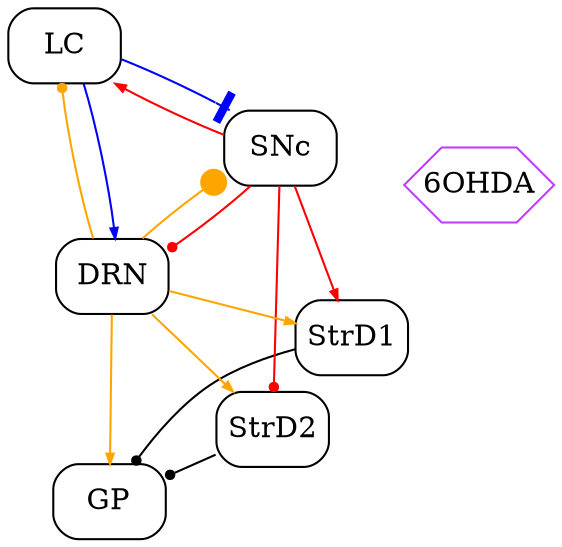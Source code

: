 digraph G {
    #compound=true;
    overlap=false;
    splines=true;
    layout=neato;
    #layout=fdp;
    #K=2;
    #layout=patchwork;

  {
    node [shape=box, style=rounded ];
    GP [fixedsize=true];
    StrD1 [fixedsize=shape];
    StrD2 [fixedsize=shape];
    SNc [fixedsize=shape];
    DRN [fixedsize=shape];
    LC [fixedsize=shape];
  }
#  {
#      node [shape=circle,fixedsize=true,width=0.5];
#      NE [color=blue];
#      DA [color=red];
#      SHT [label="5-HT", color=orange];
#  }

  {
      node [shape=hexagon,fixedsize=true,width=1];
      OHDA [label="6OHDA", color=darkorchid1];
  }

#{
#  edge [arrowsize=0.5];
#  OHDA -> SNc [arrowhead=box, color=darkorchid1];
#}

  {
  edge [arrowsize=0.5];


  LC -> SNc [arrowhead=tee, color=blue, arrowsize=1.5];
  LC -> DRN [color=blue];


  StrD1 -> GP [arrowhead=dot, color=black];
  StrD2 -> GP [arrowhead=dot,  color=black];

  SNc -> StrD2 [arrowhead=dot,  color=red];
  SNc -> StrD1 [arrowhead=normal, color=red];
  SNc -> DRN [arrowhead=dot,  color=red];
  SNc -> LC [arrowhead=normal,  color=red];

  
  DRN -> SNc [arrowhead=dot,  color=orange, arrowsize=1.5];
  DRN -> LC [arrowhead=dot,  color=orange];
  DRN -> StrD1 [arrowhead=normal, color=orange];
  DRN -> StrD2 [arrowhead=normal, color=orange];
  DRN -> GP [arrowhead=normal,  color=orange];


 }

}